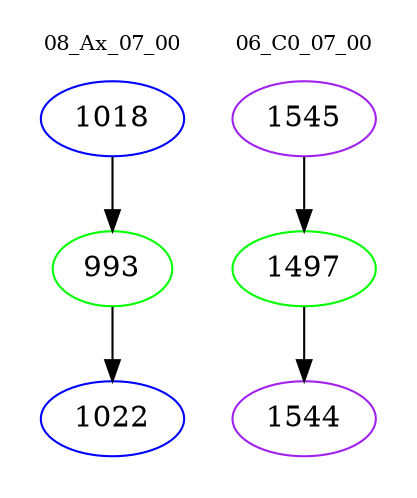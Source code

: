 digraph{
subgraph cluster_0 {
color = white
label = "08_Ax_07_00";
fontsize=10;
T0_1018 [label="1018", color="blue"]
T0_1018 -> T0_993 [color="black"]
T0_993 [label="993", color="green"]
T0_993 -> T0_1022 [color="black"]
T0_1022 [label="1022", color="blue"]
}
subgraph cluster_1 {
color = white
label = "06_C0_07_00";
fontsize=10;
T1_1545 [label="1545", color="purple"]
T1_1545 -> T1_1497 [color="black"]
T1_1497 [label="1497", color="green"]
T1_1497 -> T1_1544 [color="black"]
T1_1544 [label="1544", color="purple"]
}
}
